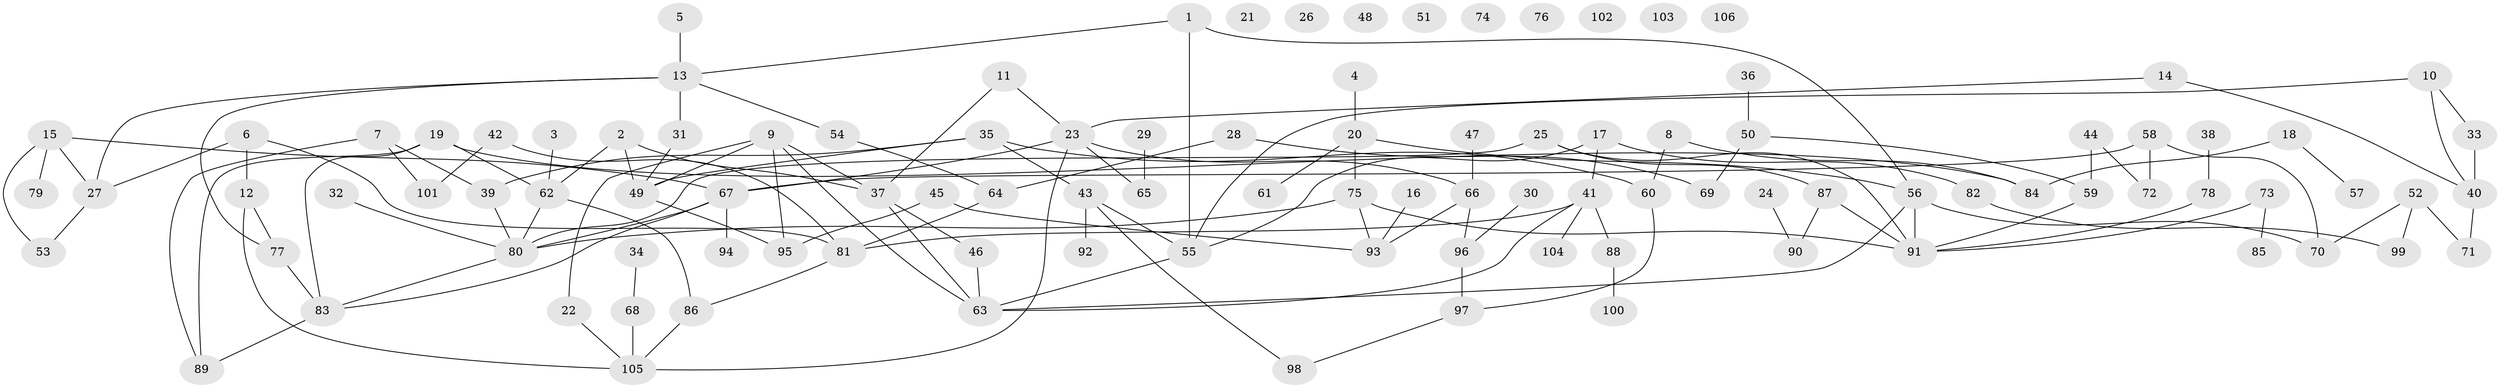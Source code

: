 // Generated by graph-tools (version 1.1) at 2025/13/03/09/25 04:13:06]
// undirected, 106 vertices, 137 edges
graph export_dot {
graph [start="1"]
  node [color=gray90,style=filled];
  1;
  2;
  3;
  4;
  5;
  6;
  7;
  8;
  9;
  10;
  11;
  12;
  13;
  14;
  15;
  16;
  17;
  18;
  19;
  20;
  21;
  22;
  23;
  24;
  25;
  26;
  27;
  28;
  29;
  30;
  31;
  32;
  33;
  34;
  35;
  36;
  37;
  38;
  39;
  40;
  41;
  42;
  43;
  44;
  45;
  46;
  47;
  48;
  49;
  50;
  51;
  52;
  53;
  54;
  55;
  56;
  57;
  58;
  59;
  60;
  61;
  62;
  63;
  64;
  65;
  66;
  67;
  68;
  69;
  70;
  71;
  72;
  73;
  74;
  75;
  76;
  77;
  78;
  79;
  80;
  81;
  82;
  83;
  84;
  85;
  86;
  87;
  88;
  89;
  90;
  91;
  92;
  93;
  94;
  95;
  96;
  97;
  98;
  99;
  100;
  101;
  102;
  103;
  104;
  105;
  106;
  1 -- 13;
  1 -- 55;
  1 -- 56;
  2 -- 37;
  2 -- 49;
  2 -- 62;
  3 -- 62;
  4 -- 20;
  5 -- 13;
  6 -- 12;
  6 -- 27;
  6 -- 81;
  7 -- 39;
  7 -- 89;
  7 -- 101;
  8 -- 60;
  8 -- 84;
  9 -- 22;
  9 -- 37;
  9 -- 49;
  9 -- 63;
  9 -- 95;
  10 -- 33;
  10 -- 40;
  10 -- 55;
  11 -- 23;
  11 -- 37;
  12 -- 77;
  12 -- 105;
  13 -- 27;
  13 -- 31;
  13 -- 54;
  13 -- 77;
  14 -- 23;
  14 -- 40;
  15 -- 27;
  15 -- 53;
  15 -- 67;
  15 -- 79;
  16 -- 93;
  17 -- 41;
  17 -- 55;
  17 -- 82;
  18 -- 57;
  18 -- 84;
  19 -- 62;
  19 -- 83;
  19 -- 84;
  19 -- 89;
  20 -- 56;
  20 -- 61;
  20 -- 75;
  22 -- 105;
  23 -- 65;
  23 -- 66;
  23 -- 67;
  23 -- 105;
  24 -- 90;
  25 -- 80;
  25 -- 87;
  25 -- 91;
  27 -- 53;
  28 -- 64;
  28 -- 69;
  29 -- 65;
  30 -- 96;
  31 -- 49;
  32 -- 80;
  33 -- 40;
  34 -- 68;
  35 -- 39;
  35 -- 43;
  35 -- 49;
  35 -- 60;
  36 -- 50;
  37 -- 46;
  37 -- 63;
  38 -- 78;
  39 -- 80;
  40 -- 71;
  41 -- 63;
  41 -- 81;
  41 -- 88;
  41 -- 104;
  42 -- 81;
  42 -- 101;
  43 -- 55;
  43 -- 92;
  43 -- 98;
  44 -- 59;
  44 -- 72;
  45 -- 93;
  45 -- 95;
  46 -- 63;
  47 -- 66;
  49 -- 95;
  50 -- 59;
  50 -- 69;
  52 -- 70;
  52 -- 71;
  52 -- 99;
  54 -- 64;
  55 -- 63;
  56 -- 63;
  56 -- 70;
  56 -- 91;
  58 -- 67;
  58 -- 70;
  58 -- 72;
  59 -- 91;
  60 -- 97;
  62 -- 80;
  62 -- 86;
  64 -- 81;
  66 -- 93;
  66 -- 96;
  67 -- 80;
  67 -- 83;
  67 -- 94;
  68 -- 105;
  73 -- 85;
  73 -- 91;
  75 -- 80;
  75 -- 91;
  75 -- 93;
  77 -- 83;
  78 -- 91;
  80 -- 83;
  81 -- 86;
  82 -- 99;
  83 -- 89;
  86 -- 105;
  87 -- 90;
  87 -- 91;
  88 -- 100;
  96 -- 97;
  97 -- 98;
}
